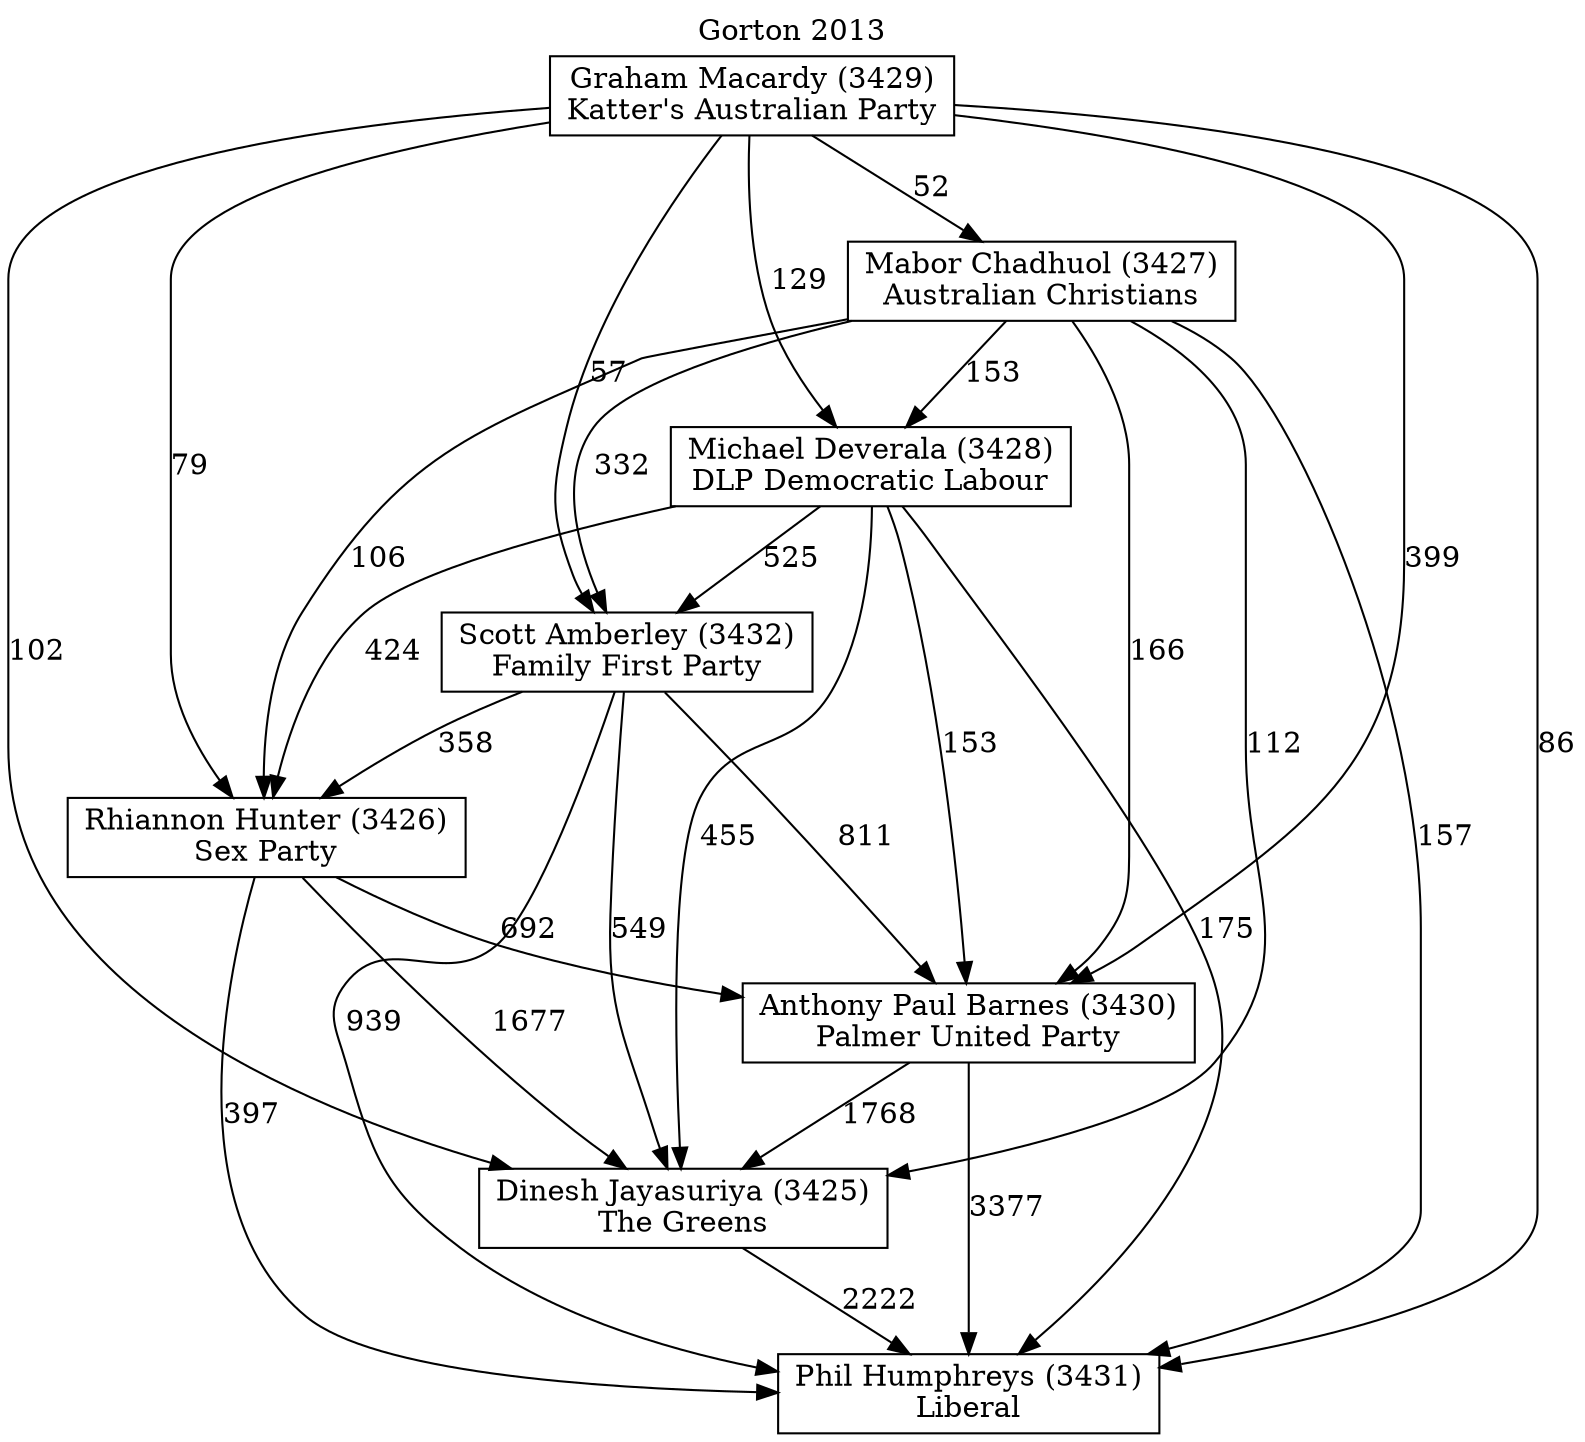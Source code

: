 // House preference flow
digraph "Phil Humphreys (3431)_Gorton_2013" {
	graph [label="Gorton 2013" labelloc=t mclimit=2]
	node [shape=box]
	"Phil Humphreys (3431)" [label="Phil Humphreys (3431)
Liberal"]
	"Dinesh Jayasuriya (3425)" [label="Dinesh Jayasuriya (3425)
The Greens"]
	"Anthony Paul Barnes (3430)" [label="Anthony Paul Barnes (3430)
Palmer United Party"]
	"Rhiannon Hunter (3426)" [label="Rhiannon Hunter (3426)
Sex Party"]
	"Scott Amberley (3432)" [label="Scott Amberley (3432)
Family First Party"]
	"Michael Deverala (3428)" [label="Michael Deverala (3428)
DLP Democratic Labour"]
	"Mabor Chadhuol (3427)" [label="Mabor Chadhuol (3427)
Australian Christians"]
	"Graham Macardy (3429)" [label="Graham Macardy (3429)
Katter's Australian Party"]
	"Dinesh Jayasuriya (3425)" -> "Phil Humphreys (3431)" [label=2222]
	"Anthony Paul Barnes (3430)" -> "Dinesh Jayasuriya (3425)" [label=1768]
	"Rhiannon Hunter (3426)" -> "Anthony Paul Barnes (3430)" [label=692]
	"Scott Amberley (3432)" -> "Rhiannon Hunter (3426)" [label=358]
	"Michael Deverala (3428)" -> "Scott Amberley (3432)" [label=525]
	"Mabor Chadhuol (3427)" -> "Michael Deverala (3428)" [label=153]
	"Graham Macardy (3429)" -> "Mabor Chadhuol (3427)" [label=52]
	"Anthony Paul Barnes (3430)" -> "Phil Humphreys (3431)" [label=3377]
	"Rhiannon Hunter (3426)" -> "Phil Humphreys (3431)" [label=397]
	"Scott Amberley (3432)" -> "Phil Humphreys (3431)" [label=939]
	"Michael Deverala (3428)" -> "Phil Humphreys (3431)" [label=175]
	"Mabor Chadhuol (3427)" -> "Phil Humphreys (3431)" [label=157]
	"Graham Macardy (3429)" -> "Phil Humphreys (3431)" [label=86]
	"Graham Macardy (3429)" -> "Michael Deverala (3428)" [label=129]
	"Mabor Chadhuol (3427)" -> "Scott Amberley (3432)" [label=332]
	"Graham Macardy (3429)" -> "Scott Amberley (3432)" [label=57]
	"Michael Deverala (3428)" -> "Rhiannon Hunter (3426)" [label=424]
	"Mabor Chadhuol (3427)" -> "Rhiannon Hunter (3426)" [label=106]
	"Graham Macardy (3429)" -> "Rhiannon Hunter (3426)" [label=79]
	"Scott Amberley (3432)" -> "Anthony Paul Barnes (3430)" [label=811]
	"Michael Deverala (3428)" -> "Anthony Paul Barnes (3430)" [label=153]
	"Mabor Chadhuol (3427)" -> "Anthony Paul Barnes (3430)" [label=166]
	"Graham Macardy (3429)" -> "Anthony Paul Barnes (3430)" [label=399]
	"Rhiannon Hunter (3426)" -> "Dinesh Jayasuriya (3425)" [label=1677]
	"Scott Amberley (3432)" -> "Dinesh Jayasuriya (3425)" [label=549]
	"Michael Deverala (3428)" -> "Dinesh Jayasuriya (3425)" [label=455]
	"Mabor Chadhuol (3427)" -> "Dinesh Jayasuriya (3425)" [label=112]
	"Graham Macardy (3429)" -> "Dinesh Jayasuriya (3425)" [label=102]
}
